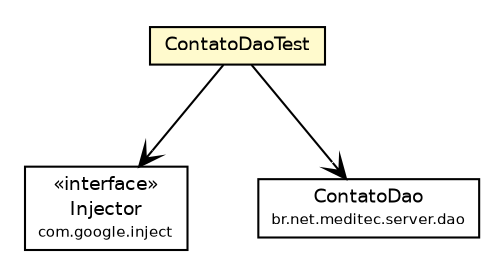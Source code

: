 #!/usr/local/bin/dot
#
# Class diagram 
# Generated by UmlGraph version 4.6 (http://www.spinellis.gr/sw/umlgraph)
#

digraph G {
	edge [fontname="Helvetica",fontsize=10,labelfontname="Helvetica",labelfontsize=10];
	node [fontname="Helvetica",fontsize=10,shape=plaintext];
	// br.net.meditec.client.ContatoDaoTest
	c25 [label=<<table border="0" cellborder="1" cellspacing="0" cellpadding="2" port="p" bgcolor="lemonChiffon" href="./ContatoDaoTest.html">
		<tr><td><table border="0" cellspacing="0" cellpadding="1">
			<tr><td> ContatoDaoTest </td></tr>
		</table></td></tr>
		</table>>, fontname="Helvetica", fontcolor="black", fontsize=9.0];
	// br.net.meditec.client.ContatoDaoTest NAVASSOC com.google.inject.Injector
	c25:p -> c26:p [taillabel="", label="", headlabel="", fontname="Helvetica", fontcolor="black", fontsize=10.0, color="black", arrowhead=open];
	// br.net.meditec.client.ContatoDaoTest NAVASSOC br.net.meditec.server.dao.ContatoDao
	c25:p -> c29:p [taillabel="", label="", headlabel="", fontname="Helvetica", fontcolor="black", fontsize=10.0, color="black", arrowhead=open];
	// com.google.inject.Injector
	c26 [label=<<table border="0" cellborder="1" cellspacing="0" cellpadding="2" port="p" href="http://java.sun.com/j2se/1.4.2/docs/api/com/google/inject/Injector.html">
		<tr><td><table border="0" cellspacing="0" cellpadding="1">
			<tr><td> &laquo;interface&raquo; </td></tr>
			<tr><td> Injector </td></tr>
			<tr><td><font point-size="7.0"> com.google.inject </font></td></tr>
		</table></td></tr>
		</table>>, fontname="Helvetica", fontcolor="black", fontsize=9.0];
	// br.net.meditec.server.dao.ContatoDao
	c29 [label=<<table border="0" cellborder="1" cellspacing="0" cellpadding="2" port="p" href="http://java.sun.com/j2se/1.4.2/docs/api/br/net/meditec/server/dao/ContatoDao.html">
		<tr><td><table border="0" cellspacing="0" cellpadding="1">
			<tr><td> ContatoDao </td></tr>
			<tr><td><font point-size="7.0"> br.net.meditec.server.dao </font></td></tr>
		</table></td></tr>
		</table>>, fontname="Helvetica", fontcolor="black", fontsize=9.0];
}

